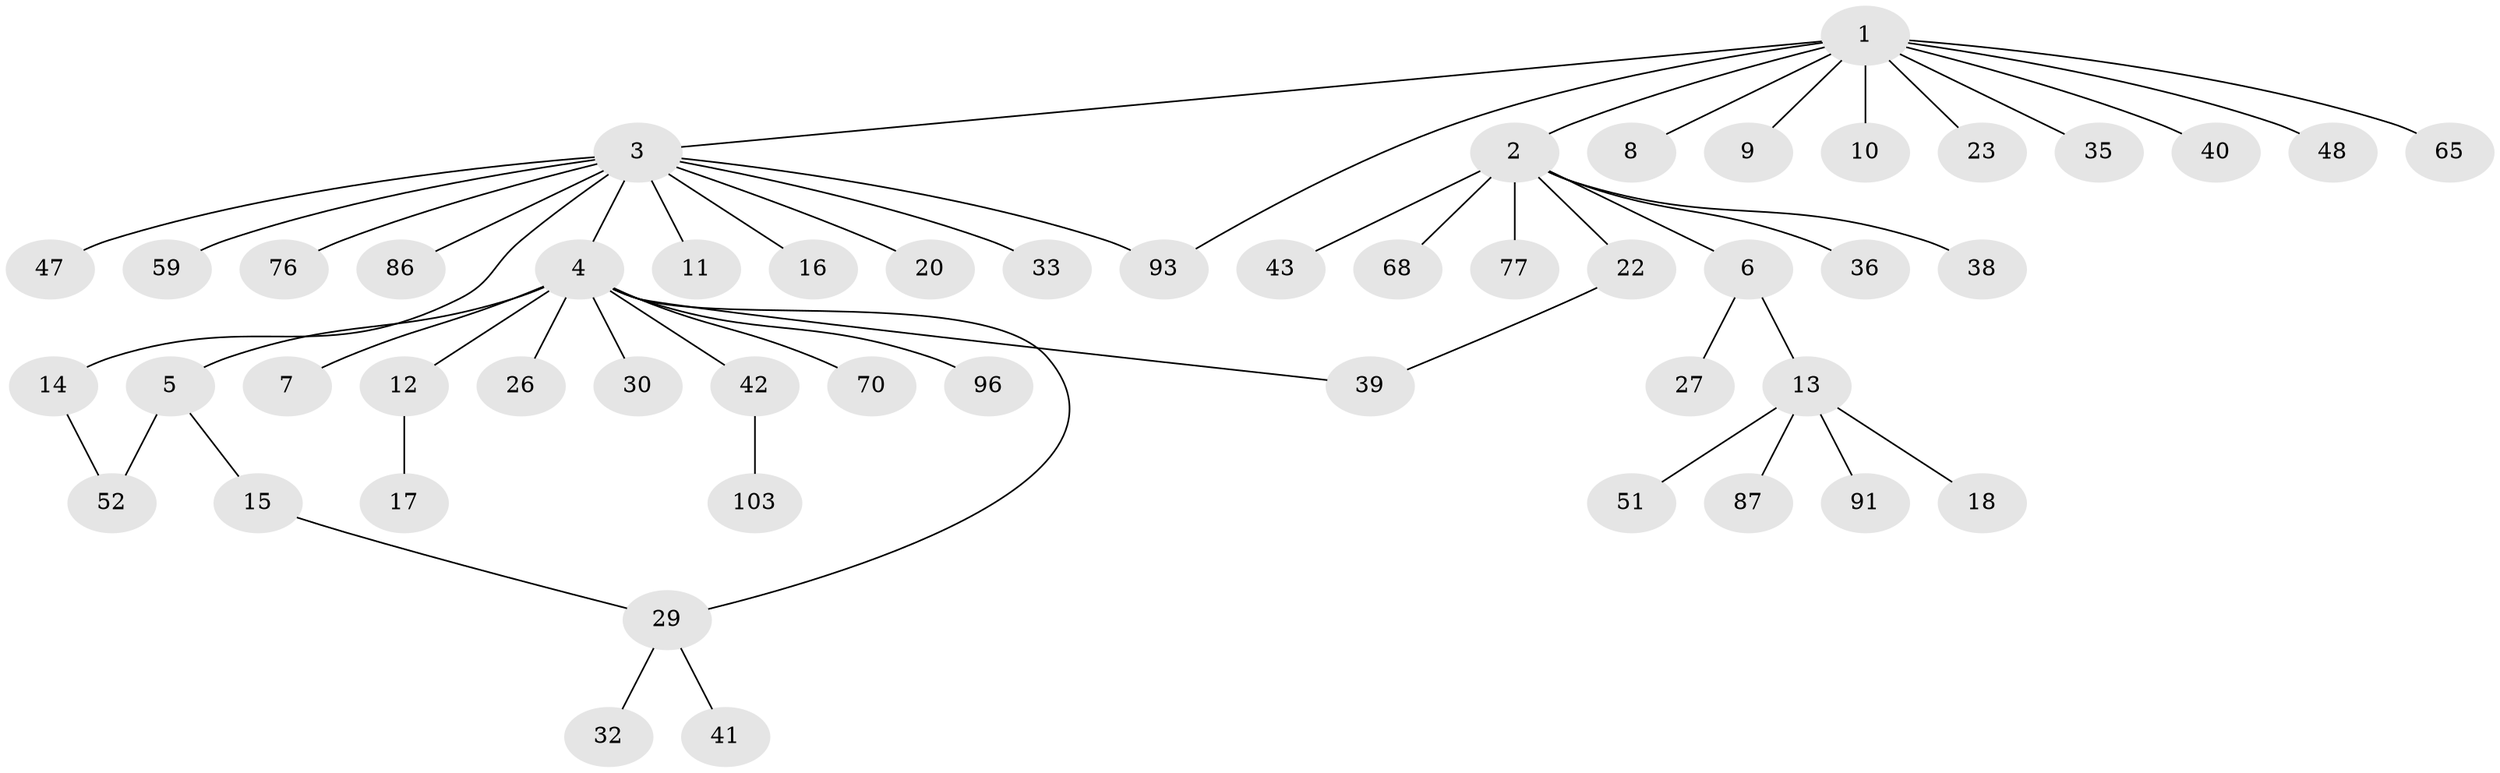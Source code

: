 // original degree distribution, {11: 0.019417475728155338, 9: 0.009708737864077669, 12: 0.009708737864077669, 10: 0.009708737864077669, 5: 0.02912621359223301, 3: 0.07766990291262135, 1: 0.6407766990291263, 2: 0.1650485436893204, 8: 0.009708737864077669, 4: 0.02912621359223301}
// Generated by graph-tools (version 1.1) at 2025/14/03/09/25 04:14:43]
// undirected, 51 vertices, 54 edges
graph export_dot {
graph [start="1"]
  node [color=gray90,style=filled];
  1;
  2 [super="+21"];
  3;
  4;
  5 [super="+46+25+57+75+92+90+37+24"];
  6 [super="+79+19"];
  7 [super="+61+81"];
  8;
  9;
  10;
  11 [super="+28"];
  12 [super="+58+89+64+54+34+45"];
  13;
  14;
  15;
  16 [super="+55+94+101"];
  17;
  18;
  20;
  22 [super="+95+100+62"];
  23 [super="+63"];
  26 [super="+53"];
  27 [super="+85"];
  29 [super="+88+31"];
  30;
  32;
  33 [super="+66+44"];
  35 [super="+71"];
  36;
  38;
  39 [super="+49+72"];
  40;
  41 [super="+78"];
  42 [super="+50"];
  43;
  47 [super="+98"];
  48;
  51;
  52 [super="+99"];
  59;
  65;
  68;
  70;
  76;
  77;
  86;
  87;
  91;
  93;
  96;
  103;
  1 -- 2;
  1 -- 3;
  1 -- 8;
  1 -- 9;
  1 -- 10;
  1 -- 23;
  1 -- 35;
  1 -- 40;
  1 -- 48;
  1 -- 65;
  1 -- 93;
  2 -- 6;
  2 -- 22;
  2 -- 36;
  2 -- 38;
  2 -- 43;
  2 -- 68;
  2 -- 77;
  3 -- 4;
  3 -- 11;
  3 -- 14;
  3 -- 16;
  3 -- 20;
  3 -- 33;
  3 -- 47;
  3 -- 59;
  3 -- 76;
  3 -- 86;
  3 -- 93;
  4 -- 5;
  4 -- 7;
  4 -- 12;
  4 -- 26;
  4 -- 29;
  4 -- 30;
  4 -- 39;
  4 -- 42;
  4 -- 70;
  4 -- 96;
  5 -- 15;
  5 -- 52;
  6 -- 13;
  6 -- 27;
  12 -- 17;
  13 -- 18;
  13 -- 51;
  13 -- 87;
  13 -- 91;
  14 -- 52;
  15 -- 29;
  22 -- 39;
  29 -- 32;
  29 -- 41;
  42 -- 103;
}
